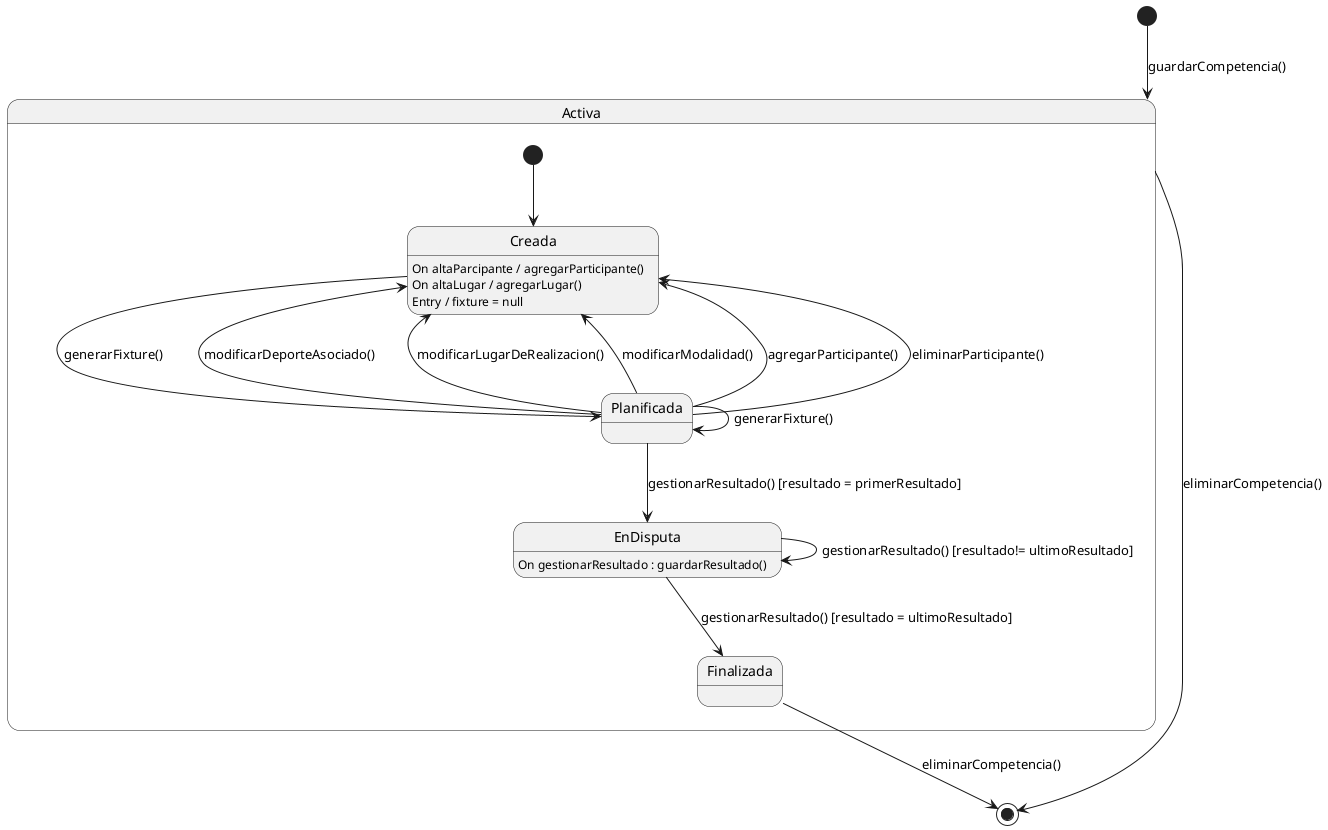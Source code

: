 @startuml

[*]-->Activa: guardarCompetencia()

state Activa{
    [*] --> Creada
    Creada --> Planificada: generarFixture()
    Creada : On altaParcipante / agregarParticipante()
    Creada : On altaLugar / agregarLugar()
    Creada : Entry / fixture = null
    Planificada -->  Creada: modificarDeporteAsociado()  
    Planificada -->  Creada: modificarLugarDeRealizacion()   
    Planificada -->  Creada: modificarModalidad()  
    Planificada -->  Creada: agregarParticipante()  
    Planificada -->  Creada: eliminarParticipante()  
    Planificada --> EnDisputa: gestionarResultado() [resultado = primerResultado]
    Planificada --> Planificada: generarFixture() 
    EnDisputa : On gestionarResultado : guardarResultado()
    EnDisputa --> Finalizada: gestionarResultado() [resultado = ultimoResultado]
    EnDisputa -->  EnDisputa: gestionarResultado() [resultado!= ultimoResultado]
}

state Finalizada{

}

Finalizada --> [*]: eliminarCompetencia()
Activa --> [*]: eliminarCompetencia()

@enduml